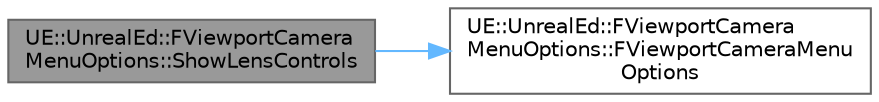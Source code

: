 digraph "UE::UnrealEd::FViewportCameraMenuOptions::ShowLensControls"
{
 // INTERACTIVE_SVG=YES
 // LATEX_PDF_SIZE
  bgcolor="transparent";
  edge [fontname=Helvetica,fontsize=10,labelfontname=Helvetica,labelfontsize=10];
  node [fontname=Helvetica,fontsize=10,shape=box,height=0.2,width=0.4];
  rankdir="LR";
  Node1 [id="Node000001",label="UE::UnrealEd::FViewportCamera\lMenuOptions::ShowLensControls",height=0.2,width=0.4,color="gray40", fillcolor="grey60", style="filled", fontcolor="black",tooltip=" "];
  Node1 -> Node2 [id="edge1_Node000001_Node000002",color="steelblue1",style="solid",tooltip=" "];
  Node2 [id="Node000002",label="UE::UnrealEd::FViewportCamera\lMenuOptions::FViewportCameraMenu\lOptions",height=0.2,width=0.4,color="grey40", fillcolor="white", style="filled",URL="$d3/d3c/structUE_1_1UnrealEd_1_1FViewportCameraMenuOptions.html#acbe22d1bc888c8043f37addc84b2fa60",tooltip=" "];
}
